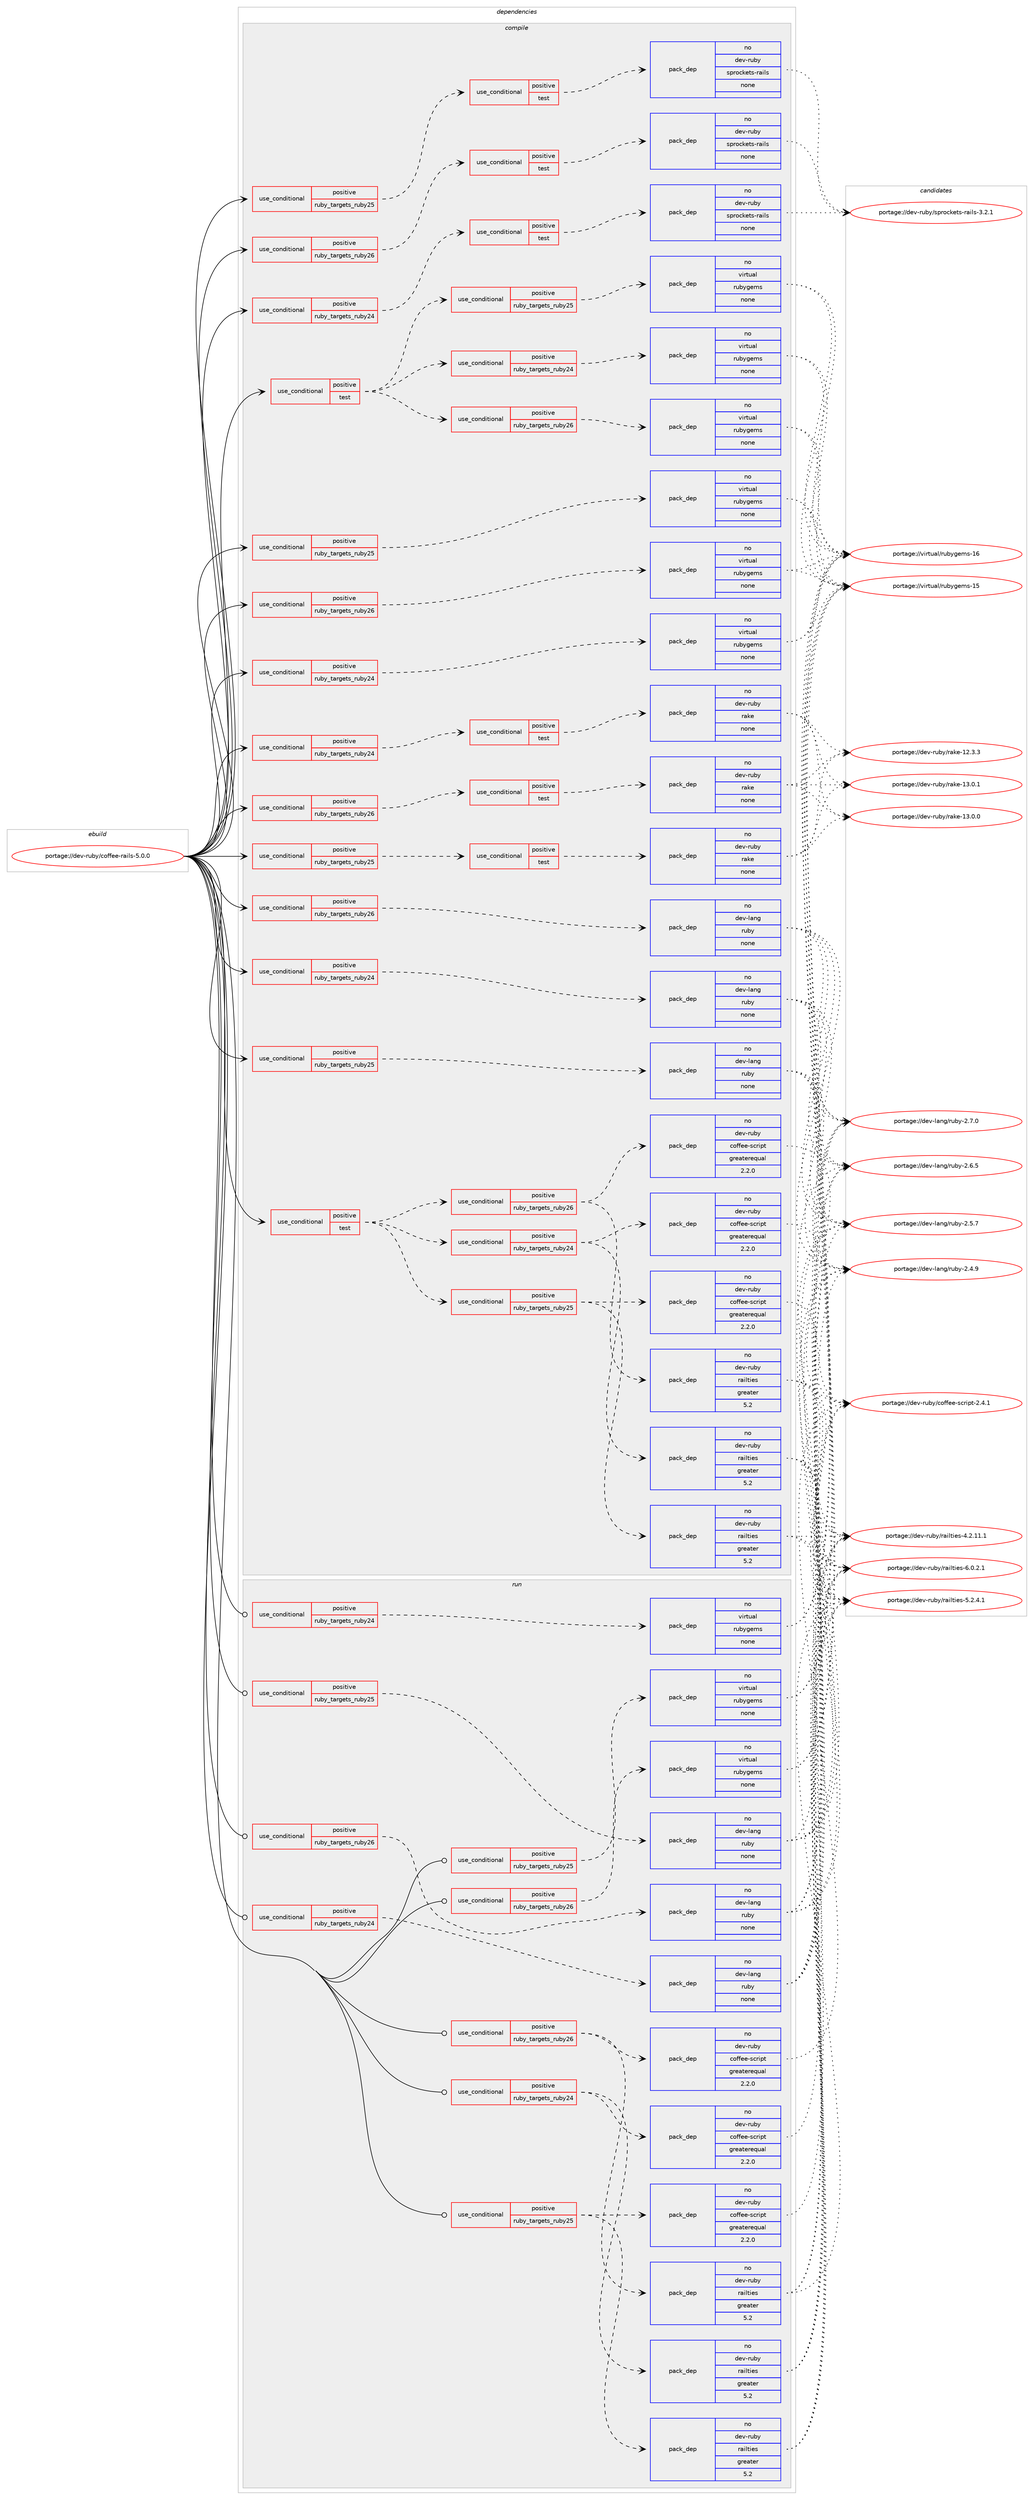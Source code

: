 digraph prolog {

# *************
# Graph options
# *************

newrank=true;
concentrate=true;
compound=true;
graph [rankdir=LR,fontname=Helvetica,fontsize=10,ranksep=1.5];#, ranksep=2.5, nodesep=0.2];
edge  [arrowhead=vee];
node  [fontname=Helvetica,fontsize=10];

# **********
# The ebuild
# **********

subgraph cluster_leftcol {
color=gray;
label=<<i>ebuild</i>>;
id [label="portage://dev-ruby/coffee-rails-5.0.0", color=red, width=4, href="../dev-ruby/coffee-rails-5.0.0.svg"];
}

# ****************
# The dependencies
# ****************

subgraph cluster_midcol {
color=gray;
label=<<i>dependencies</i>>;
subgraph cluster_compile {
fillcolor="#eeeeee";
style=filled;
label=<<i>compile</i>>;
subgraph cond90910 {
dependency362987 [label=<<TABLE BORDER="0" CELLBORDER="1" CELLSPACING="0" CELLPADDING="4"><TR><TD ROWSPAN="3" CELLPADDING="10">use_conditional</TD></TR><TR><TD>positive</TD></TR><TR><TD>ruby_targets_ruby24</TD></TR></TABLE>>, shape=none, color=red];
subgraph cond90911 {
dependency362988 [label=<<TABLE BORDER="0" CELLBORDER="1" CELLSPACING="0" CELLPADDING="4"><TR><TD ROWSPAN="3" CELLPADDING="10">use_conditional</TD></TR><TR><TD>positive</TD></TR><TR><TD>test</TD></TR></TABLE>>, shape=none, color=red];
subgraph pack267263 {
dependency362989 [label=<<TABLE BORDER="0" CELLBORDER="1" CELLSPACING="0" CELLPADDING="4" WIDTH="220"><TR><TD ROWSPAN="6" CELLPADDING="30">pack_dep</TD></TR><TR><TD WIDTH="110">no</TD></TR><TR><TD>dev-ruby</TD></TR><TR><TD>rake</TD></TR><TR><TD>none</TD></TR><TR><TD></TD></TR></TABLE>>, shape=none, color=blue];
}
dependency362988:e -> dependency362989:w [weight=20,style="dashed",arrowhead="vee"];
}
dependency362987:e -> dependency362988:w [weight=20,style="dashed",arrowhead="vee"];
}
id:e -> dependency362987:w [weight=20,style="solid",arrowhead="vee"];
subgraph cond90912 {
dependency362990 [label=<<TABLE BORDER="0" CELLBORDER="1" CELLSPACING="0" CELLPADDING="4"><TR><TD ROWSPAN="3" CELLPADDING="10">use_conditional</TD></TR><TR><TD>positive</TD></TR><TR><TD>ruby_targets_ruby24</TD></TR></TABLE>>, shape=none, color=red];
subgraph cond90913 {
dependency362991 [label=<<TABLE BORDER="0" CELLBORDER="1" CELLSPACING="0" CELLPADDING="4"><TR><TD ROWSPAN="3" CELLPADDING="10">use_conditional</TD></TR><TR><TD>positive</TD></TR><TR><TD>test</TD></TR></TABLE>>, shape=none, color=red];
subgraph pack267264 {
dependency362992 [label=<<TABLE BORDER="0" CELLBORDER="1" CELLSPACING="0" CELLPADDING="4" WIDTH="220"><TR><TD ROWSPAN="6" CELLPADDING="30">pack_dep</TD></TR><TR><TD WIDTH="110">no</TD></TR><TR><TD>dev-ruby</TD></TR><TR><TD>sprockets-rails</TD></TR><TR><TD>none</TD></TR><TR><TD></TD></TR></TABLE>>, shape=none, color=blue];
}
dependency362991:e -> dependency362992:w [weight=20,style="dashed",arrowhead="vee"];
}
dependency362990:e -> dependency362991:w [weight=20,style="dashed",arrowhead="vee"];
}
id:e -> dependency362990:w [weight=20,style="solid",arrowhead="vee"];
subgraph cond90914 {
dependency362993 [label=<<TABLE BORDER="0" CELLBORDER="1" CELLSPACING="0" CELLPADDING="4"><TR><TD ROWSPAN="3" CELLPADDING="10">use_conditional</TD></TR><TR><TD>positive</TD></TR><TR><TD>ruby_targets_ruby24</TD></TR></TABLE>>, shape=none, color=red];
subgraph pack267265 {
dependency362994 [label=<<TABLE BORDER="0" CELLBORDER="1" CELLSPACING="0" CELLPADDING="4" WIDTH="220"><TR><TD ROWSPAN="6" CELLPADDING="30">pack_dep</TD></TR><TR><TD WIDTH="110">no</TD></TR><TR><TD>dev-lang</TD></TR><TR><TD>ruby</TD></TR><TR><TD>none</TD></TR><TR><TD></TD></TR></TABLE>>, shape=none, color=blue];
}
dependency362993:e -> dependency362994:w [weight=20,style="dashed",arrowhead="vee"];
}
id:e -> dependency362993:w [weight=20,style="solid",arrowhead="vee"];
subgraph cond90915 {
dependency362995 [label=<<TABLE BORDER="0" CELLBORDER="1" CELLSPACING="0" CELLPADDING="4"><TR><TD ROWSPAN="3" CELLPADDING="10">use_conditional</TD></TR><TR><TD>positive</TD></TR><TR><TD>ruby_targets_ruby24</TD></TR></TABLE>>, shape=none, color=red];
subgraph pack267266 {
dependency362996 [label=<<TABLE BORDER="0" CELLBORDER="1" CELLSPACING="0" CELLPADDING="4" WIDTH="220"><TR><TD ROWSPAN="6" CELLPADDING="30">pack_dep</TD></TR><TR><TD WIDTH="110">no</TD></TR><TR><TD>virtual</TD></TR><TR><TD>rubygems</TD></TR><TR><TD>none</TD></TR><TR><TD></TD></TR></TABLE>>, shape=none, color=blue];
}
dependency362995:e -> dependency362996:w [weight=20,style="dashed",arrowhead="vee"];
}
id:e -> dependency362995:w [weight=20,style="solid",arrowhead="vee"];
subgraph cond90916 {
dependency362997 [label=<<TABLE BORDER="0" CELLBORDER="1" CELLSPACING="0" CELLPADDING="4"><TR><TD ROWSPAN="3" CELLPADDING="10">use_conditional</TD></TR><TR><TD>positive</TD></TR><TR><TD>ruby_targets_ruby25</TD></TR></TABLE>>, shape=none, color=red];
subgraph cond90917 {
dependency362998 [label=<<TABLE BORDER="0" CELLBORDER="1" CELLSPACING="0" CELLPADDING="4"><TR><TD ROWSPAN="3" CELLPADDING="10">use_conditional</TD></TR><TR><TD>positive</TD></TR><TR><TD>test</TD></TR></TABLE>>, shape=none, color=red];
subgraph pack267267 {
dependency362999 [label=<<TABLE BORDER="0" CELLBORDER="1" CELLSPACING="0" CELLPADDING="4" WIDTH="220"><TR><TD ROWSPAN="6" CELLPADDING="30">pack_dep</TD></TR><TR><TD WIDTH="110">no</TD></TR><TR><TD>dev-ruby</TD></TR><TR><TD>rake</TD></TR><TR><TD>none</TD></TR><TR><TD></TD></TR></TABLE>>, shape=none, color=blue];
}
dependency362998:e -> dependency362999:w [weight=20,style="dashed",arrowhead="vee"];
}
dependency362997:e -> dependency362998:w [weight=20,style="dashed",arrowhead="vee"];
}
id:e -> dependency362997:w [weight=20,style="solid",arrowhead="vee"];
subgraph cond90918 {
dependency363000 [label=<<TABLE BORDER="0" CELLBORDER="1" CELLSPACING="0" CELLPADDING="4"><TR><TD ROWSPAN="3" CELLPADDING="10">use_conditional</TD></TR><TR><TD>positive</TD></TR><TR><TD>ruby_targets_ruby25</TD></TR></TABLE>>, shape=none, color=red];
subgraph cond90919 {
dependency363001 [label=<<TABLE BORDER="0" CELLBORDER="1" CELLSPACING="0" CELLPADDING="4"><TR><TD ROWSPAN="3" CELLPADDING="10">use_conditional</TD></TR><TR><TD>positive</TD></TR><TR><TD>test</TD></TR></TABLE>>, shape=none, color=red];
subgraph pack267268 {
dependency363002 [label=<<TABLE BORDER="0" CELLBORDER="1" CELLSPACING="0" CELLPADDING="4" WIDTH="220"><TR><TD ROWSPAN="6" CELLPADDING="30">pack_dep</TD></TR><TR><TD WIDTH="110">no</TD></TR><TR><TD>dev-ruby</TD></TR><TR><TD>sprockets-rails</TD></TR><TR><TD>none</TD></TR><TR><TD></TD></TR></TABLE>>, shape=none, color=blue];
}
dependency363001:e -> dependency363002:w [weight=20,style="dashed",arrowhead="vee"];
}
dependency363000:e -> dependency363001:w [weight=20,style="dashed",arrowhead="vee"];
}
id:e -> dependency363000:w [weight=20,style="solid",arrowhead="vee"];
subgraph cond90920 {
dependency363003 [label=<<TABLE BORDER="0" CELLBORDER="1" CELLSPACING="0" CELLPADDING="4"><TR><TD ROWSPAN="3" CELLPADDING="10">use_conditional</TD></TR><TR><TD>positive</TD></TR><TR><TD>ruby_targets_ruby25</TD></TR></TABLE>>, shape=none, color=red];
subgraph pack267269 {
dependency363004 [label=<<TABLE BORDER="0" CELLBORDER="1" CELLSPACING="0" CELLPADDING="4" WIDTH="220"><TR><TD ROWSPAN="6" CELLPADDING="30">pack_dep</TD></TR><TR><TD WIDTH="110">no</TD></TR><TR><TD>dev-lang</TD></TR><TR><TD>ruby</TD></TR><TR><TD>none</TD></TR><TR><TD></TD></TR></TABLE>>, shape=none, color=blue];
}
dependency363003:e -> dependency363004:w [weight=20,style="dashed",arrowhead="vee"];
}
id:e -> dependency363003:w [weight=20,style="solid",arrowhead="vee"];
subgraph cond90921 {
dependency363005 [label=<<TABLE BORDER="0" CELLBORDER="1" CELLSPACING="0" CELLPADDING="4"><TR><TD ROWSPAN="3" CELLPADDING="10">use_conditional</TD></TR><TR><TD>positive</TD></TR><TR><TD>ruby_targets_ruby25</TD></TR></TABLE>>, shape=none, color=red];
subgraph pack267270 {
dependency363006 [label=<<TABLE BORDER="0" CELLBORDER="1" CELLSPACING="0" CELLPADDING="4" WIDTH="220"><TR><TD ROWSPAN="6" CELLPADDING="30">pack_dep</TD></TR><TR><TD WIDTH="110">no</TD></TR><TR><TD>virtual</TD></TR><TR><TD>rubygems</TD></TR><TR><TD>none</TD></TR><TR><TD></TD></TR></TABLE>>, shape=none, color=blue];
}
dependency363005:e -> dependency363006:w [weight=20,style="dashed",arrowhead="vee"];
}
id:e -> dependency363005:w [weight=20,style="solid",arrowhead="vee"];
subgraph cond90922 {
dependency363007 [label=<<TABLE BORDER="0" CELLBORDER="1" CELLSPACING="0" CELLPADDING="4"><TR><TD ROWSPAN="3" CELLPADDING="10">use_conditional</TD></TR><TR><TD>positive</TD></TR><TR><TD>ruby_targets_ruby26</TD></TR></TABLE>>, shape=none, color=red];
subgraph cond90923 {
dependency363008 [label=<<TABLE BORDER="0" CELLBORDER="1" CELLSPACING="0" CELLPADDING="4"><TR><TD ROWSPAN="3" CELLPADDING="10">use_conditional</TD></TR><TR><TD>positive</TD></TR><TR><TD>test</TD></TR></TABLE>>, shape=none, color=red];
subgraph pack267271 {
dependency363009 [label=<<TABLE BORDER="0" CELLBORDER="1" CELLSPACING="0" CELLPADDING="4" WIDTH="220"><TR><TD ROWSPAN="6" CELLPADDING="30">pack_dep</TD></TR><TR><TD WIDTH="110">no</TD></TR><TR><TD>dev-ruby</TD></TR><TR><TD>rake</TD></TR><TR><TD>none</TD></TR><TR><TD></TD></TR></TABLE>>, shape=none, color=blue];
}
dependency363008:e -> dependency363009:w [weight=20,style="dashed",arrowhead="vee"];
}
dependency363007:e -> dependency363008:w [weight=20,style="dashed",arrowhead="vee"];
}
id:e -> dependency363007:w [weight=20,style="solid",arrowhead="vee"];
subgraph cond90924 {
dependency363010 [label=<<TABLE BORDER="0" CELLBORDER="1" CELLSPACING="0" CELLPADDING="4"><TR><TD ROWSPAN="3" CELLPADDING="10">use_conditional</TD></TR><TR><TD>positive</TD></TR><TR><TD>ruby_targets_ruby26</TD></TR></TABLE>>, shape=none, color=red];
subgraph cond90925 {
dependency363011 [label=<<TABLE BORDER="0" CELLBORDER="1" CELLSPACING="0" CELLPADDING="4"><TR><TD ROWSPAN="3" CELLPADDING="10">use_conditional</TD></TR><TR><TD>positive</TD></TR><TR><TD>test</TD></TR></TABLE>>, shape=none, color=red];
subgraph pack267272 {
dependency363012 [label=<<TABLE BORDER="0" CELLBORDER="1" CELLSPACING="0" CELLPADDING="4" WIDTH="220"><TR><TD ROWSPAN="6" CELLPADDING="30">pack_dep</TD></TR><TR><TD WIDTH="110">no</TD></TR><TR><TD>dev-ruby</TD></TR><TR><TD>sprockets-rails</TD></TR><TR><TD>none</TD></TR><TR><TD></TD></TR></TABLE>>, shape=none, color=blue];
}
dependency363011:e -> dependency363012:w [weight=20,style="dashed",arrowhead="vee"];
}
dependency363010:e -> dependency363011:w [weight=20,style="dashed",arrowhead="vee"];
}
id:e -> dependency363010:w [weight=20,style="solid",arrowhead="vee"];
subgraph cond90926 {
dependency363013 [label=<<TABLE BORDER="0" CELLBORDER="1" CELLSPACING="0" CELLPADDING="4"><TR><TD ROWSPAN="3" CELLPADDING="10">use_conditional</TD></TR><TR><TD>positive</TD></TR><TR><TD>ruby_targets_ruby26</TD></TR></TABLE>>, shape=none, color=red];
subgraph pack267273 {
dependency363014 [label=<<TABLE BORDER="0" CELLBORDER="1" CELLSPACING="0" CELLPADDING="4" WIDTH="220"><TR><TD ROWSPAN="6" CELLPADDING="30">pack_dep</TD></TR><TR><TD WIDTH="110">no</TD></TR><TR><TD>dev-lang</TD></TR><TR><TD>ruby</TD></TR><TR><TD>none</TD></TR><TR><TD></TD></TR></TABLE>>, shape=none, color=blue];
}
dependency363013:e -> dependency363014:w [weight=20,style="dashed",arrowhead="vee"];
}
id:e -> dependency363013:w [weight=20,style="solid",arrowhead="vee"];
subgraph cond90927 {
dependency363015 [label=<<TABLE BORDER="0" CELLBORDER="1" CELLSPACING="0" CELLPADDING="4"><TR><TD ROWSPAN="3" CELLPADDING="10">use_conditional</TD></TR><TR><TD>positive</TD></TR><TR><TD>ruby_targets_ruby26</TD></TR></TABLE>>, shape=none, color=red];
subgraph pack267274 {
dependency363016 [label=<<TABLE BORDER="0" CELLBORDER="1" CELLSPACING="0" CELLPADDING="4" WIDTH="220"><TR><TD ROWSPAN="6" CELLPADDING="30">pack_dep</TD></TR><TR><TD WIDTH="110">no</TD></TR><TR><TD>virtual</TD></TR><TR><TD>rubygems</TD></TR><TR><TD>none</TD></TR><TR><TD></TD></TR></TABLE>>, shape=none, color=blue];
}
dependency363015:e -> dependency363016:w [weight=20,style="dashed",arrowhead="vee"];
}
id:e -> dependency363015:w [weight=20,style="solid",arrowhead="vee"];
subgraph cond90928 {
dependency363017 [label=<<TABLE BORDER="0" CELLBORDER="1" CELLSPACING="0" CELLPADDING="4"><TR><TD ROWSPAN="3" CELLPADDING="10">use_conditional</TD></TR><TR><TD>positive</TD></TR><TR><TD>test</TD></TR></TABLE>>, shape=none, color=red];
subgraph cond90929 {
dependency363018 [label=<<TABLE BORDER="0" CELLBORDER="1" CELLSPACING="0" CELLPADDING="4"><TR><TD ROWSPAN="3" CELLPADDING="10">use_conditional</TD></TR><TR><TD>positive</TD></TR><TR><TD>ruby_targets_ruby24</TD></TR></TABLE>>, shape=none, color=red];
subgraph pack267275 {
dependency363019 [label=<<TABLE BORDER="0" CELLBORDER="1" CELLSPACING="0" CELLPADDING="4" WIDTH="220"><TR><TD ROWSPAN="6" CELLPADDING="30">pack_dep</TD></TR><TR><TD WIDTH="110">no</TD></TR><TR><TD>dev-ruby</TD></TR><TR><TD>coffee-script</TD></TR><TR><TD>greaterequal</TD></TR><TR><TD>2.2.0</TD></TR></TABLE>>, shape=none, color=blue];
}
dependency363018:e -> dependency363019:w [weight=20,style="dashed",arrowhead="vee"];
subgraph pack267276 {
dependency363020 [label=<<TABLE BORDER="0" CELLBORDER="1" CELLSPACING="0" CELLPADDING="4" WIDTH="220"><TR><TD ROWSPAN="6" CELLPADDING="30">pack_dep</TD></TR><TR><TD WIDTH="110">no</TD></TR><TR><TD>dev-ruby</TD></TR><TR><TD>railties</TD></TR><TR><TD>greater</TD></TR><TR><TD>5.2</TD></TR></TABLE>>, shape=none, color=blue];
}
dependency363018:e -> dependency363020:w [weight=20,style="dashed",arrowhead="vee"];
}
dependency363017:e -> dependency363018:w [weight=20,style="dashed",arrowhead="vee"];
subgraph cond90930 {
dependency363021 [label=<<TABLE BORDER="0" CELLBORDER="1" CELLSPACING="0" CELLPADDING="4"><TR><TD ROWSPAN="3" CELLPADDING="10">use_conditional</TD></TR><TR><TD>positive</TD></TR><TR><TD>ruby_targets_ruby25</TD></TR></TABLE>>, shape=none, color=red];
subgraph pack267277 {
dependency363022 [label=<<TABLE BORDER="0" CELLBORDER="1" CELLSPACING="0" CELLPADDING="4" WIDTH="220"><TR><TD ROWSPAN="6" CELLPADDING="30">pack_dep</TD></TR><TR><TD WIDTH="110">no</TD></TR><TR><TD>dev-ruby</TD></TR><TR><TD>coffee-script</TD></TR><TR><TD>greaterequal</TD></TR><TR><TD>2.2.0</TD></TR></TABLE>>, shape=none, color=blue];
}
dependency363021:e -> dependency363022:w [weight=20,style="dashed",arrowhead="vee"];
subgraph pack267278 {
dependency363023 [label=<<TABLE BORDER="0" CELLBORDER="1" CELLSPACING="0" CELLPADDING="4" WIDTH="220"><TR><TD ROWSPAN="6" CELLPADDING="30">pack_dep</TD></TR><TR><TD WIDTH="110">no</TD></TR><TR><TD>dev-ruby</TD></TR><TR><TD>railties</TD></TR><TR><TD>greater</TD></TR><TR><TD>5.2</TD></TR></TABLE>>, shape=none, color=blue];
}
dependency363021:e -> dependency363023:w [weight=20,style="dashed",arrowhead="vee"];
}
dependency363017:e -> dependency363021:w [weight=20,style="dashed",arrowhead="vee"];
subgraph cond90931 {
dependency363024 [label=<<TABLE BORDER="0" CELLBORDER="1" CELLSPACING="0" CELLPADDING="4"><TR><TD ROWSPAN="3" CELLPADDING="10">use_conditional</TD></TR><TR><TD>positive</TD></TR><TR><TD>ruby_targets_ruby26</TD></TR></TABLE>>, shape=none, color=red];
subgraph pack267279 {
dependency363025 [label=<<TABLE BORDER="0" CELLBORDER="1" CELLSPACING="0" CELLPADDING="4" WIDTH="220"><TR><TD ROWSPAN="6" CELLPADDING="30">pack_dep</TD></TR><TR><TD WIDTH="110">no</TD></TR><TR><TD>dev-ruby</TD></TR><TR><TD>coffee-script</TD></TR><TR><TD>greaterequal</TD></TR><TR><TD>2.2.0</TD></TR></TABLE>>, shape=none, color=blue];
}
dependency363024:e -> dependency363025:w [weight=20,style="dashed",arrowhead="vee"];
subgraph pack267280 {
dependency363026 [label=<<TABLE BORDER="0" CELLBORDER="1" CELLSPACING="0" CELLPADDING="4" WIDTH="220"><TR><TD ROWSPAN="6" CELLPADDING="30">pack_dep</TD></TR><TR><TD WIDTH="110">no</TD></TR><TR><TD>dev-ruby</TD></TR><TR><TD>railties</TD></TR><TR><TD>greater</TD></TR><TR><TD>5.2</TD></TR></TABLE>>, shape=none, color=blue];
}
dependency363024:e -> dependency363026:w [weight=20,style="dashed",arrowhead="vee"];
}
dependency363017:e -> dependency363024:w [weight=20,style="dashed",arrowhead="vee"];
}
id:e -> dependency363017:w [weight=20,style="solid",arrowhead="vee"];
subgraph cond90932 {
dependency363027 [label=<<TABLE BORDER="0" CELLBORDER="1" CELLSPACING="0" CELLPADDING="4"><TR><TD ROWSPAN="3" CELLPADDING="10">use_conditional</TD></TR><TR><TD>positive</TD></TR><TR><TD>test</TD></TR></TABLE>>, shape=none, color=red];
subgraph cond90933 {
dependency363028 [label=<<TABLE BORDER="0" CELLBORDER="1" CELLSPACING="0" CELLPADDING="4"><TR><TD ROWSPAN="3" CELLPADDING="10">use_conditional</TD></TR><TR><TD>positive</TD></TR><TR><TD>ruby_targets_ruby24</TD></TR></TABLE>>, shape=none, color=red];
subgraph pack267281 {
dependency363029 [label=<<TABLE BORDER="0" CELLBORDER="1" CELLSPACING="0" CELLPADDING="4" WIDTH="220"><TR><TD ROWSPAN="6" CELLPADDING="30">pack_dep</TD></TR><TR><TD WIDTH="110">no</TD></TR><TR><TD>virtual</TD></TR><TR><TD>rubygems</TD></TR><TR><TD>none</TD></TR><TR><TD></TD></TR></TABLE>>, shape=none, color=blue];
}
dependency363028:e -> dependency363029:w [weight=20,style="dashed",arrowhead="vee"];
}
dependency363027:e -> dependency363028:w [weight=20,style="dashed",arrowhead="vee"];
subgraph cond90934 {
dependency363030 [label=<<TABLE BORDER="0" CELLBORDER="1" CELLSPACING="0" CELLPADDING="4"><TR><TD ROWSPAN="3" CELLPADDING="10">use_conditional</TD></TR><TR><TD>positive</TD></TR><TR><TD>ruby_targets_ruby25</TD></TR></TABLE>>, shape=none, color=red];
subgraph pack267282 {
dependency363031 [label=<<TABLE BORDER="0" CELLBORDER="1" CELLSPACING="0" CELLPADDING="4" WIDTH="220"><TR><TD ROWSPAN="6" CELLPADDING="30">pack_dep</TD></TR><TR><TD WIDTH="110">no</TD></TR><TR><TD>virtual</TD></TR><TR><TD>rubygems</TD></TR><TR><TD>none</TD></TR><TR><TD></TD></TR></TABLE>>, shape=none, color=blue];
}
dependency363030:e -> dependency363031:w [weight=20,style="dashed",arrowhead="vee"];
}
dependency363027:e -> dependency363030:w [weight=20,style="dashed",arrowhead="vee"];
subgraph cond90935 {
dependency363032 [label=<<TABLE BORDER="0" CELLBORDER="1" CELLSPACING="0" CELLPADDING="4"><TR><TD ROWSPAN="3" CELLPADDING="10">use_conditional</TD></TR><TR><TD>positive</TD></TR><TR><TD>ruby_targets_ruby26</TD></TR></TABLE>>, shape=none, color=red];
subgraph pack267283 {
dependency363033 [label=<<TABLE BORDER="0" CELLBORDER="1" CELLSPACING="0" CELLPADDING="4" WIDTH="220"><TR><TD ROWSPAN="6" CELLPADDING="30">pack_dep</TD></TR><TR><TD WIDTH="110">no</TD></TR><TR><TD>virtual</TD></TR><TR><TD>rubygems</TD></TR><TR><TD>none</TD></TR><TR><TD></TD></TR></TABLE>>, shape=none, color=blue];
}
dependency363032:e -> dependency363033:w [weight=20,style="dashed",arrowhead="vee"];
}
dependency363027:e -> dependency363032:w [weight=20,style="dashed",arrowhead="vee"];
}
id:e -> dependency363027:w [weight=20,style="solid",arrowhead="vee"];
}
subgraph cluster_compileandrun {
fillcolor="#eeeeee";
style=filled;
label=<<i>compile and run</i>>;
}
subgraph cluster_run {
fillcolor="#eeeeee";
style=filled;
label=<<i>run</i>>;
subgraph cond90936 {
dependency363034 [label=<<TABLE BORDER="0" CELLBORDER="1" CELLSPACING="0" CELLPADDING="4"><TR><TD ROWSPAN="3" CELLPADDING="10">use_conditional</TD></TR><TR><TD>positive</TD></TR><TR><TD>ruby_targets_ruby24</TD></TR></TABLE>>, shape=none, color=red];
subgraph pack267284 {
dependency363035 [label=<<TABLE BORDER="0" CELLBORDER="1" CELLSPACING="0" CELLPADDING="4" WIDTH="220"><TR><TD ROWSPAN="6" CELLPADDING="30">pack_dep</TD></TR><TR><TD WIDTH="110">no</TD></TR><TR><TD>dev-lang</TD></TR><TR><TD>ruby</TD></TR><TR><TD>none</TD></TR><TR><TD></TD></TR></TABLE>>, shape=none, color=blue];
}
dependency363034:e -> dependency363035:w [weight=20,style="dashed",arrowhead="vee"];
}
id:e -> dependency363034:w [weight=20,style="solid",arrowhead="odot"];
subgraph cond90937 {
dependency363036 [label=<<TABLE BORDER="0" CELLBORDER="1" CELLSPACING="0" CELLPADDING="4"><TR><TD ROWSPAN="3" CELLPADDING="10">use_conditional</TD></TR><TR><TD>positive</TD></TR><TR><TD>ruby_targets_ruby24</TD></TR></TABLE>>, shape=none, color=red];
subgraph pack267285 {
dependency363037 [label=<<TABLE BORDER="0" CELLBORDER="1" CELLSPACING="0" CELLPADDING="4" WIDTH="220"><TR><TD ROWSPAN="6" CELLPADDING="30">pack_dep</TD></TR><TR><TD WIDTH="110">no</TD></TR><TR><TD>dev-ruby</TD></TR><TR><TD>coffee-script</TD></TR><TR><TD>greaterequal</TD></TR><TR><TD>2.2.0</TD></TR></TABLE>>, shape=none, color=blue];
}
dependency363036:e -> dependency363037:w [weight=20,style="dashed",arrowhead="vee"];
subgraph pack267286 {
dependency363038 [label=<<TABLE BORDER="0" CELLBORDER="1" CELLSPACING="0" CELLPADDING="4" WIDTH="220"><TR><TD ROWSPAN="6" CELLPADDING="30">pack_dep</TD></TR><TR><TD WIDTH="110">no</TD></TR><TR><TD>dev-ruby</TD></TR><TR><TD>railties</TD></TR><TR><TD>greater</TD></TR><TR><TD>5.2</TD></TR></TABLE>>, shape=none, color=blue];
}
dependency363036:e -> dependency363038:w [weight=20,style="dashed",arrowhead="vee"];
}
id:e -> dependency363036:w [weight=20,style="solid",arrowhead="odot"];
subgraph cond90938 {
dependency363039 [label=<<TABLE BORDER="0" CELLBORDER="1" CELLSPACING="0" CELLPADDING="4"><TR><TD ROWSPAN="3" CELLPADDING="10">use_conditional</TD></TR><TR><TD>positive</TD></TR><TR><TD>ruby_targets_ruby24</TD></TR></TABLE>>, shape=none, color=red];
subgraph pack267287 {
dependency363040 [label=<<TABLE BORDER="0" CELLBORDER="1" CELLSPACING="0" CELLPADDING="4" WIDTH="220"><TR><TD ROWSPAN="6" CELLPADDING="30">pack_dep</TD></TR><TR><TD WIDTH="110">no</TD></TR><TR><TD>virtual</TD></TR><TR><TD>rubygems</TD></TR><TR><TD>none</TD></TR><TR><TD></TD></TR></TABLE>>, shape=none, color=blue];
}
dependency363039:e -> dependency363040:w [weight=20,style="dashed",arrowhead="vee"];
}
id:e -> dependency363039:w [weight=20,style="solid",arrowhead="odot"];
subgraph cond90939 {
dependency363041 [label=<<TABLE BORDER="0" CELLBORDER="1" CELLSPACING="0" CELLPADDING="4"><TR><TD ROWSPAN="3" CELLPADDING="10">use_conditional</TD></TR><TR><TD>positive</TD></TR><TR><TD>ruby_targets_ruby25</TD></TR></TABLE>>, shape=none, color=red];
subgraph pack267288 {
dependency363042 [label=<<TABLE BORDER="0" CELLBORDER="1" CELLSPACING="0" CELLPADDING="4" WIDTH="220"><TR><TD ROWSPAN="6" CELLPADDING="30">pack_dep</TD></TR><TR><TD WIDTH="110">no</TD></TR><TR><TD>dev-lang</TD></TR><TR><TD>ruby</TD></TR><TR><TD>none</TD></TR><TR><TD></TD></TR></TABLE>>, shape=none, color=blue];
}
dependency363041:e -> dependency363042:w [weight=20,style="dashed",arrowhead="vee"];
}
id:e -> dependency363041:w [weight=20,style="solid",arrowhead="odot"];
subgraph cond90940 {
dependency363043 [label=<<TABLE BORDER="0" CELLBORDER="1" CELLSPACING="0" CELLPADDING="4"><TR><TD ROWSPAN="3" CELLPADDING="10">use_conditional</TD></TR><TR><TD>positive</TD></TR><TR><TD>ruby_targets_ruby25</TD></TR></TABLE>>, shape=none, color=red];
subgraph pack267289 {
dependency363044 [label=<<TABLE BORDER="0" CELLBORDER="1" CELLSPACING="0" CELLPADDING="4" WIDTH="220"><TR><TD ROWSPAN="6" CELLPADDING="30">pack_dep</TD></TR><TR><TD WIDTH="110">no</TD></TR><TR><TD>dev-ruby</TD></TR><TR><TD>coffee-script</TD></TR><TR><TD>greaterequal</TD></TR><TR><TD>2.2.0</TD></TR></TABLE>>, shape=none, color=blue];
}
dependency363043:e -> dependency363044:w [weight=20,style="dashed",arrowhead="vee"];
subgraph pack267290 {
dependency363045 [label=<<TABLE BORDER="0" CELLBORDER="1" CELLSPACING="0" CELLPADDING="4" WIDTH="220"><TR><TD ROWSPAN="6" CELLPADDING="30">pack_dep</TD></TR><TR><TD WIDTH="110">no</TD></TR><TR><TD>dev-ruby</TD></TR><TR><TD>railties</TD></TR><TR><TD>greater</TD></TR><TR><TD>5.2</TD></TR></TABLE>>, shape=none, color=blue];
}
dependency363043:e -> dependency363045:w [weight=20,style="dashed",arrowhead="vee"];
}
id:e -> dependency363043:w [weight=20,style="solid",arrowhead="odot"];
subgraph cond90941 {
dependency363046 [label=<<TABLE BORDER="0" CELLBORDER="1" CELLSPACING="0" CELLPADDING="4"><TR><TD ROWSPAN="3" CELLPADDING="10">use_conditional</TD></TR><TR><TD>positive</TD></TR><TR><TD>ruby_targets_ruby25</TD></TR></TABLE>>, shape=none, color=red];
subgraph pack267291 {
dependency363047 [label=<<TABLE BORDER="0" CELLBORDER="1" CELLSPACING="0" CELLPADDING="4" WIDTH="220"><TR><TD ROWSPAN="6" CELLPADDING="30">pack_dep</TD></TR><TR><TD WIDTH="110">no</TD></TR><TR><TD>virtual</TD></TR><TR><TD>rubygems</TD></TR><TR><TD>none</TD></TR><TR><TD></TD></TR></TABLE>>, shape=none, color=blue];
}
dependency363046:e -> dependency363047:w [weight=20,style="dashed",arrowhead="vee"];
}
id:e -> dependency363046:w [weight=20,style="solid",arrowhead="odot"];
subgraph cond90942 {
dependency363048 [label=<<TABLE BORDER="0" CELLBORDER="1" CELLSPACING="0" CELLPADDING="4"><TR><TD ROWSPAN="3" CELLPADDING="10">use_conditional</TD></TR><TR><TD>positive</TD></TR><TR><TD>ruby_targets_ruby26</TD></TR></TABLE>>, shape=none, color=red];
subgraph pack267292 {
dependency363049 [label=<<TABLE BORDER="0" CELLBORDER="1" CELLSPACING="0" CELLPADDING="4" WIDTH="220"><TR><TD ROWSPAN="6" CELLPADDING="30">pack_dep</TD></TR><TR><TD WIDTH="110">no</TD></TR><TR><TD>dev-lang</TD></TR><TR><TD>ruby</TD></TR><TR><TD>none</TD></TR><TR><TD></TD></TR></TABLE>>, shape=none, color=blue];
}
dependency363048:e -> dependency363049:w [weight=20,style="dashed",arrowhead="vee"];
}
id:e -> dependency363048:w [weight=20,style="solid",arrowhead="odot"];
subgraph cond90943 {
dependency363050 [label=<<TABLE BORDER="0" CELLBORDER="1" CELLSPACING="0" CELLPADDING="4"><TR><TD ROWSPAN="3" CELLPADDING="10">use_conditional</TD></TR><TR><TD>positive</TD></TR><TR><TD>ruby_targets_ruby26</TD></TR></TABLE>>, shape=none, color=red];
subgraph pack267293 {
dependency363051 [label=<<TABLE BORDER="0" CELLBORDER="1" CELLSPACING="0" CELLPADDING="4" WIDTH="220"><TR><TD ROWSPAN="6" CELLPADDING="30">pack_dep</TD></TR><TR><TD WIDTH="110">no</TD></TR><TR><TD>dev-ruby</TD></TR><TR><TD>coffee-script</TD></TR><TR><TD>greaterequal</TD></TR><TR><TD>2.2.0</TD></TR></TABLE>>, shape=none, color=blue];
}
dependency363050:e -> dependency363051:w [weight=20,style="dashed",arrowhead="vee"];
subgraph pack267294 {
dependency363052 [label=<<TABLE BORDER="0" CELLBORDER="1" CELLSPACING="0" CELLPADDING="4" WIDTH="220"><TR><TD ROWSPAN="6" CELLPADDING="30">pack_dep</TD></TR><TR><TD WIDTH="110">no</TD></TR><TR><TD>dev-ruby</TD></TR><TR><TD>railties</TD></TR><TR><TD>greater</TD></TR><TR><TD>5.2</TD></TR></TABLE>>, shape=none, color=blue];
}
dependency363050:e -> dependency363052:w [weight=20,style="dashed",arrowhead="vee"];
}
id:e -> dependency363050:w [weight=20,style="solid",arrowhead="odot"];
subgraph cond90944 {
dependency363053 [label=<<TABLE BORDER="0" CELLBORDER="1" CELLSPACING="0" CELLPADDING="4"><TR><TD ROWSPAN="3" CELLPADDING="10">use_conditional</TD></TR><TR><TD>positive</TD></TR><TR><TD>ruby_targets_ruby26</TD></TR></TABLE>>, shape=none, color=red];
subgraph pack267295 {
dependency363054 [label=<<TABLE BORDER="0" CELLBORDER="1" CELLSPACING="0" CELLPADDING="4" WIDTH="220"><TR><TD ROWSPAN="6" CELLPADDING="30">pack_dep</TD></TR><TR><TD WIDTH="110">no</TD></TR><TR><TD>virtual</TD></TR><TR><TD>rubygems</TD></TR><TR><TD>none</TD></TR><TR><TD></TD></TR></TABLE>>, shape=none, color=blue];
}
dependency363053:e -> dependency363054:w [weight=20,style="dashed",arrowhead="vee"];
}
id:e -> dependency363053:w [weight=20,style="solid",arrowhead="odot"];
}
}

# **************
# The candidates
# **************

subgraph cluster_choices {
rank=same;
color=gray;
label=<<i>candidates</i>>;

subgraph choice267263 {
color=black;
nodesep=1;
choice1001011184511411798121471149710710145495146484649 [label="portage://dev-ruby/rake-13.0.1", color=red, width=4,href="../dev-ruby/rake-13.0.1.svg"];
choice1001011184511411798121471149710710145495146484648 [label="portage://dev-ruby/rake-13.0.0", color=red, width=4,href="../dev-ruby/rake-13.0.0.svg"];
choice1001011184511411798121471149710710145495046514651 [label="portage://dev-ruby/rake-12.3.3", color=red, width=4,href="../dev-ruby/rake-12.3.3.svg"];
dependency362989:e -> choice1001011184511411798121471149710710145495146484649:w [style=dotted,weight="100"];
dependency362989:e -> choice1001011184511411798121471149710710145495146484648:w [style=dotted,weight="100"];
dependency362989:e -> choice1001011184511411798121471149710710145495046514651:w [style=dotted,weight="100"];
}
subgraph choice267264 {
color=black;
nodesep=1;
choice100101118451141179812147115112114111991071011161154511497105108115455146504649 [label="portage://dev-ruby/sprockets-rails-3.2.1", color=red, width=4,href="../dev-ruby/sprockets-rails-3.2.1.svg"];
dependency362992:e -> choice100101118451141179812147115112114111991071011161154511497105108115455146504649:w [style=dotted,weight="100"];
}
subgraph choice267265 {
color=black;
nodesep=1;
choice10010111845108971101034711411798121455046554648 [label="portage://dev-lang/ruby-2.7.0", color=red, width=4,href="../dev-lang/ruby-2.7.0.svg"];
choice10010111845108971101034711411798121455046544653 [label="portage://dev-lang/ruby-2.6.5", color=red, width=4,href="../dev-lang/ruby-2.6.5.svg"];
choice10010111845108971101034711411798121455046534655 [label="portage://dev-lang/ruby-2.5.7", color=red, width=4,href="../dev-lang/ruby-2.5.7.svg"];
choice10010111845108971101034711411798121455046524657 [label="portage://dev-lang/ruby-2.4.9", color=red, width=4,href="../dev-lang/ruby-2.4.9.svg"];
dependency362994:e -> choice10010111845108971101034711411798121455046554648:w [style=dotted,weight="100"];
dependency362994:e -> choice10010111845108971101034711411798121455046544653:w [style=dotted,weight="100"];
dependency362994:e -> choice10010111845108971101034711411798121455046534655:w [style=dotted,weight="100"];
dependency362994:e -> choice10010111845108971101034711411798121455046524657:w [style=dotted,weight="100"];
}
subgraph choice267266 {
color=black;
nodesep=1;
choice118105114116117971084711411798121103101109115454954 [label="portage://virtual/rubygems-16", color=red, width=4,href="../virtual/rubygems-16.svg"];
choice118105114116117971084711411798121103101109115454953 [label="portage://virtual/rubygems-15", color=red, width=4,href="../virtual/rubygems-15.svg"];
dependency362996:e -> choice118105114116117971084711411798121103101109115454954:w [style=dotted,weight="100"];
dependency362996:e -> choice118105114116117971084711411798121103101109115454953:w [style=dotted,weight="100"];
}
subgraph choice267267 {
color=black;
nodesep=1;
choice1001011184511411798121471149710710145495146484649 [label="portage://dev-ruby/rake-13.0.1", color=red, width=4,href="../dev-ruby/rake-13.0.1.svg"];
choice1001011184511411798121471149710710145495146484648 [label="portage://dev-ruby/rake-13.0.0", color=red, width=4,href="../dev-ruby/rake-13.0.0.svg"];
choice1001011184511411798121471149710710145495046514651 [label="portage://dev-ruby/rake-12.3.3", color=red, width=4,href="../dev-ruby/rake-12.3.3.svg"];
dependency362999:e -> choice1001011184511411798121471149710710145495146484649:w [style=dotted,weight="100"];
dependency362999:e -> choice1001011184511411798121471149710710145495146484648:w [style=dotted,weight="100"];
dependency362999:e -> choice1001011184511411798121471149710710145495046514651:w [style=dotted,weight="100"];
}
subgraph choice267268 {
color=black;
nodesep=1;
choice100101118451141179812147115112114111991071011161154511497105108115455146504649 [label="portage://dev-ruby/sprockets-rails-3.2.1", color=red, width=4,href="../dev-ruby/sprockets-rails-3.2.1.svg"];
dependency363002:e -> choice100101118451141179812147115112114111991071011161154511497105108115455146504649:w [style=dotted,weight="100"];
}
subgraph choice267269 {
color=black;
nodesep=1;
choice10010111845108971101034711411798121455046554648 [label="portage://dev-lang/ruby-2.7.0", color=red, width=4,href="../dev-lang/ruby-2.7.0.svg"];
choice10010111845108971101034711411798121455046544653 [label="portage://dev-lang/ruby-2.6.5", color=red, width=4,href="../dev-lang/ruby-2.6.5.svg"];
choice10010111845108971101034711411798121455046534655 [label="portage://dev-lang/ruby-2.5.7", color=red, width=4,href="../dev-lang/ruby-2.5.7.svg"];
choice10010111845108971101034711411798121455046524657 [label="portage://dev-lang/ruby-2.4.9", color=red, width=4,href="../dev-lang/ruby-2.4.9.svg"];
dependency363004:e -> choice10010111845108971101034711411798121455046554648:w [style=dotted,weight="100"];
dependency363004:e -> choice10010111845108971101034711411798121455046544653:w [style=dotted,weight="100"];
dependency363004:e -> choice10010111845108971101034711411798121455046534655:w [style=dotted,weight="100"];
dependency363004:e -> choice10010111845108971101034711411798121455046524657:w [style=dotted,weight="100"];
}
subgraph choice267270 {
color=black;
nodesep=1;
choice118105114116117971084711411798121103101109115454954 [label="portage://virtual/rubygems-16", color=red, width=4,href="../virtual/rubygems-16.svg"];
choice118105114116117971084711411798121103101109115454953 [label="portage://virtual/rubygems-15", color=red, width=4,href="../virtual/rubygems-15.svg"];
dependency363006:e -> choice118105114116117971084711411798121103101109115454954:w [style=dotted,weight="100"];
dependency363006:e -> choice118105114116117971084711411798121103101109115454953:w [style=dotted,weight="100"];
}
subgraph choice267271 {
color=black;
nodesep=1;
choice1001011184511411798121471149710710145495146484649 [label="portage://dev-ruby/rake-13.0.1", color=red, width=4,href="../dev-ruby/rake-13.0.1.svg"];
choice1001011184511411798121471149710710145495146484648 [label="portage://dev-ruby/rake-13.0.0", color=red, width=4,href="../dev-ruby/rake-13.0.0.svg"];
choice1001011184511411798121471149710710145495046514651 [label="portage://dev-ruby/rake-12.3.3", color=red, width=4,href="../dev-ruby/rake-12.3.3.svg"];
dependency363009:e -> choice1001011184511411798121471149710710145495146484649:w [style=dotted,weight="100"];
dependency363009:e -> choice1001011184511411798121471149710710145495146484648:w [style=dotted,weight="100"];
dependency363009:e -> choice1001011184511411798121471149710710145495046514651:w [style=dotted,weight="100"];
}
subgraph choice267272 {
color=black;
nodesep=1;
choice100101118451141179812147115112114111991071011161154511497105108115455146504649 [label="portage://dev-ruby/sprockets-rails-3.2.1", color=red, width=4,href="../dev-ruby/sprockets-rails-3.2.1.svg"];
dependency363012:e -> choice100101118451141179812147115112114111991071011161154511497105108115455146504649:w [style=dotted,weight="100"];
}
subgraph choice267273 {
color=black;
nodesep=1;
choice10010111845108971101034711411798121455046554648 [label="portage://dev-lang/ruby-2.7.0", color=red, width=4,href="../dev-lang/ruby-2.7.0.svg"];
choice10010111845108971101034711411798121455046544653 [label="portage://dev-lang/ruby-2.6.5", color=red, width=4,href="../dev-lang/ruby-2.6.5.svg"];
choice10010111845108971101034711411798121455046534655 [label="portage://dev-lang/ruby-2.5.7", color=red, width=4,href="../dev-lang/ruby-2.5.7.svg"];
choice10010111845108971101034711411798121455046524657 [label="portage://dev-lang/ruby-2.4.9", color=red, width=4,href="../dev-lang/ruby-2.4.9.svg"];
dependency363014:e -> choice10010111845108971101034711411798121455046554648:w [style=dotted,weight="100"];
dependency363014:e -> choice10010111845108971101034711411798121455046544653:w [style=dotted,weight="100"];
dependency363014:e -> choice10010111845108971101034711411798121455046534655:w [style=dotted,weight="100"];
dependency363014:e -> choice10010111845108971101034711411798121455046524657:w [style=dotted,weight="100"];
}
subgraph choice267274 {
color=black;
nodesep=1;
choice118105114116117971084711411798121103101109115454954 [label="portage://virtual/rubygems-16", color=red, width=4,href="../virtual/rubygems-16.svg"];
choice118105114116117971084711411798121103101109115454953 [label="portage://virtual/rubygems-15", color=red, width=4,href="../virtual/rubygems-15.svg"];
dependency363016:e -> choice118105114116117971084711411798121103101109115454954:w [style=dotted,weight="100"];
dependency363016:e -> choice118105114116117971084711411798121103101109115454953:w [style=dotted,weight="100"];
}
subgraph choice267275 {
color=black;
nodesep=1;
choice100101118451141179812147991111021021011014511599114105112116455046524649 [label="portage://dev-ruby/coffee-script-2.4.1", color=red, width=4,href="../dev-ruby/coffee-script-2.4.1.svg"];
dependency363019:e -> choice100101118451141179812147991111021021011014511599114105112116455046524649:w [style=dotted,weight="100"];
}
subgraph choice267276 {
color=black;
nodesep=1;
choice100101118451141179812147114971051081161051011154554464846504649 [label="portage://dev-ruby/railties-6.0.2.1", color=red, width=4,href="../dev-ruby/railties-6.0.2.1.svg"];
choice100101118451141179812147114971051081161051011154553465046524649 [label="portage://dev-ruby/railties-5.2.4.1", color=red, width=4,href="../dev-ruby/railties-5.2.4.1.svg"];
choice10010111845114117981214711497105108116105101115455246504649494649 [label="portage://dev-ruby/railties-4.2.11.1", color=red, width=4,href="../dev-ruby/railties-4.2.11.1.svg"];
dependency363020:e -> choice100101118451141179812147114971051081161051011154554464846504649:w [style=dotted,weight="100"];
dependency363020:e -> choice100101118451141179812147114971051081161051011154553465046524649:w [style=dotted,weight="100"];
dependency363020:e -> choice10010111845114117981214711497105108116105101115455246504649494649:w [style=dotted,weight="100"];
}
subgraph choice267277 {
color=black;
nodesep=1;
choice100101118451141179812147991111021021011014511599114105112116455046524649 [label="portage://dev-ruby/coffee-script-2.4.1", color=red, width=4,href="../dev-ruby/coffee-script-2.4.1.svg"];
dependency363022:e -> choice100101118451141179812147991111021021011014511599114105112116455046524649:w [style=dotted,weight="100"];
}
subgraph choice267278 {
color=black;
nodesep=1;
choice100101118451141179812147114971051081161051011154554464846504649 [label="portage://dev-ruby/railties-6.0.2.1", color=red, width=4,href="../dev-ruby/railties-6.0.2.1.svg"];
choice100101118451141179812147114971051081161051011154553465046524649 [label="portage://dev-ruby/railties-5.2.4.1", color=red, width=4,href="../dev-ruby/railties-5.2.4.1.svg"];
choice10010111845114117981214711497105108116105101115455246504649494649 [label="portage://dev-ruby/railties-4.2.11.1", color=red, width=4,href="../dev-ruby/railties-4.2.11.1.svg"];
dependency363023:e -> choice100101118451141179812147114971051081161051011154554464846504649:w [style=dotted,weight="100"];
dependency363023:e -> choice100101118451141179812147114971051081161051011154553465046524649:w [style=dotted,weight="100"];
dependency363023:e -> choice10010111845114117981214711497105108116105101115455246504649494649:w [style=dotted,weight="100"];
}
subgraph choice267279 {
color=black;
nodesep=1;
choice100101118451141179812147991111021021011014511599114105112116455046524649 [label="portage://dev-ruby/coffee-script-2.4.1", color=red, width=4,href="../dev-ruby/coffee-script-2.4.1.svg"];
dependency363025:e -> choice100101118451141179812147991111021021011014511599114105112116455046524649:w [style=dotted,weight="100"];
}
subgraph choice267280 {
color=black;
nodesep=1;
choice100101118451141179812147114971051081161051011154554464846504649 [label="portage://dev-ruby/railties-6.0.2.1", color=red, width=4,href="../dev-ruby/railties-6.0.2.1.svg"];
choice100101118451141179812147114971051081161051011154553465046524649 [label="portage://dev-ruby/railties-5.2.4.1", color=red, width=4,href="../dev-ruby/railties-5.2.4.1.svg"];
choice10010111845114117981214711497105108116105101115455246504649494649 [label="portage://dev-ruby/railties-4.2.11.1", color=red, width=4,href="../dev-ruby/railties-4.2.11.1.svg"];
dependency363026:e -> choice100101118451141179812147114971051081161051011154554464846504649:w [style=dotted,weight="100"];
dependency363026:e -> choice100101118451141179812147114971051081161051011154553465046524649:w [style=dotted,weight="100"];
dependency363026:e -> choice10010111845114117981214711497105108116105101115455246504649494649:w [style=dotted,weight="100"];
}
subgraph choice267281 {
color=black;
nodesep=1;
choice118105114116117971084711411798121103101109115454954 [label="portage://virtual/rubygems-16", color=red, width=4,href="../virtual/rubygems-16.svg"];
choice118105114116117971084711411798121103101109115454953 [label="portage://virtual/rubygems-15", color=red, width=4,href="../virtual/rubygems-15.svg"];
dependency363029:e -> choice118105114116117971084711411798121103101109115454954:w [style=dotted,weight="100"];
dependency363029:e -> choice118105114116117971084711411798121103101109115454953:w [style=dotted,weight="100"];
}
subgraph choice267282 {
color=black;
nodesep=1;
choice118105114116117971084711411798121103101109115454954 [label="portage://virtual/rubygems-16", color=red, width=4,href="../virtual/rubygems-16.svg"];
choice118105114116117971084711411798121103101109115454953 [label="portage://virtual/rubygems-15", color=red, width=4,href="../virtual/rubygems-15.svg"];
dependency363031:e -> choice118105114116117971084711411798121103101109115454954:w [style=dotted,weight="100"];
dependency363031:e -> choice118105114116117971084711411798121103101109115454953:w [style=dotted,weight="100"];
}
subgraph choice267283 {
color=black;
nodesep=1;
choice118105114116117971084711411798121103101109115454954 [label="portage://virtual/rubygems-16", color=red, width=4,href="../virtual/rubygems-16.svg"];
choice118105114116117971084711411798121103101109115454953 [label="portage://virtual/rubygems-15", color=red, width=4,href="../virtual/rubygems-15.svg"];
dependency363033:e -> choice118105114116117971084711411798121103101109115454954:w [style=dotted,weight="100"];
dependency363033:e -> choice118105114116117971084711411798121103101109115454953:w [style=dotted,weight="100"];
}
subgraph choice267284 {
color=black;
nodesep=1;
choice10010111845108971101034711411798121455046554648 [label="portage://dev-lang/ruby-2.7.0", color=red, width=4,href="../dev-lang/ruby-2.7.0.svg"];
choice10010111845108971101034711411798121455046544653 [label="portage://dev-lang/ruby-2.6.5", color=red, width=4,href="../dev-lang/ruby-2.6.5.svg"];
choice10010111845108971101034711411798121455046534655 [label="portage://dev-lang/ruby-2.5.7", color=red, width=4,href="../dev-lang/ruby-2.5.7.svg"];
choice10010111845108971101034711411798121455046524657 [label="portage://dev-lang/ruby-2.4.9", color=red, width=4,href="../dev-lang/ruby-2.4.9.svg"];
dependency363035:e -> choice10010111845108971101034711411798121455046554648:w [style=dotted,weight="100"];
dependency363035:e -> choice10010111845108971101034711411798121455046544653:w [style=dotted,weight="100"];
dependency363035:e -> choice10010111845108971101034711411798121455046534655:w [style=dotted,weight="100"];
dependency363035:e -> choice10010111845108971101034711411798121455046524657:w [style=dotted,weight="100"];
}
subgraph choice267285 {
color=black;
nodesep=1;
choice100101118451141179812147991111021021011014511599114105112116455046524649 [label="portage://dev-ruby/coffee-script-2.4.1", color=red, width=4,href="../dev-ruby/coffee-script-2.4.1.svg"];
dependency363037:e -> choice100101118451141179812147991111021021011014511599114105112116455046524649:w [style=dotted,weight="100"];
}
subgraph choice267286 {
color=black;
nodesep=1;
choice100101118451141179812147114971051081161051011154554464846504649 [label="portage://dev-ruby/railties-6.0.2.1", color=red, width=4,href="../dev-ruby/railties-6.0.2.1.svg"];
choice100101118451141179812147114971051081161051011154553465046524649 [label="portage://dev-ruby/railties-5.2.4.1", color=red, width=4,href="../dev-ruby/railties-5.2.4.1.svg"];
choice10010111845114117981214711497105108116105101115455246504649494649 [label="portage://dev-ruby/railties-4.2.11.1", color=red, width=4,href="../dev-ruby/railties-4.2.11.1.svg"];
dependency363038:e -> choice100101118451141179812147114971051081161051011154554464846504649:w [style=dotted,weight="100"];
dependency363038:e -> choice100101118451141179812147114971051081161051011154553465046524649:w [style=dotted,weight="100"];
dependency363038:e -> choice10010111845114117981214711497105108116105101115455246504649494649:w [style=dotted,weight="100"];
}
subgraph choice267287 {
color=black;
nodesep=1;
choice118105114116117971084711411798121103101109115454954 [label="portage://virtual/rubygems-16", color=red, width=4,href="../virtual/rubygems-16.svg"];
choice118105114116117971084711411798121103101109115454953 [label="portage://virtual/rubygems-15", color=red, width=4,href="../virtual/rubygems-15.svg"];
dependency363040:e -> choice118105114116117971084711411798121103101109115454954:w [style=dotted,weight="100"];
dependency363040:e -> choice118105114116117971084711411798121103101109115454953:w [style=dotted,weight="100"];
}
subgraph choice267288 {
color=black;
nodesep=1;
choice10010111845108971101034711411798121455046554648 [label="portage://dev-lang/ruby-2.7.0", color=red, width=4,href="../dev-lang/ruby-2.7.0.svg"];
choice10010111845108971101034711411798121455046544653 [label="portage://dev-lang/ruby-2.6.5", color=red, width=4,href="../dev-lang/ruby-2.6.5.svg"];
choice10010111845108971101034711411798121455046534655 [label="portage://dev-lang/ruby-2.5.7", color=red, width=4,href="../dev-lang/ruby-2.5.7.svg"];
choice10010111845108971101034711411798121455046524657 [label="portage://dev-lang/ruby-2.4.9", color=red, width=4,href="../dev-lang/ruby-2.4.9.svg"];
dependency363042:e -> choice10010111845108971101034711411798121455046554648:w [style=dotted,weight="100"];
dependency363042:e -> choice10010111845108971101034711411798121455046544653:w [style=dotted,weight="100"];
dependency363042:e -> choice10010111845108971101034711411798121455046534655:w [style=dotted,weight="100"];
dependency363042:e -> choice10010111845108971101034711411798121455046524657:w [style=dotted,weight="100"];
}
subgraph choice267289 {
color=black;
nodesep=1;
choice100101118451141179812147991111021021011014511599114105112116455046524649 [label="portage://dev-ruby/coffee-script-2.4.1", color=red, width=4,href="../dev-ruby/coffee-script-2.4.1.svg"];
dependency363044:e -> choice100101118451141179812147991111021021011014511599114105112116455046524649:w [style=dotted,weight="100"];
}
subgraph choice267290 {
color=black;
nodesep=1;
choice100101118451141179812147114971051081161051011154554464846504649 [label="portage://dev-ruby/railties-6.0.2.1", color=red, width=4,href="../dev-ruby/railties-6.0.2.1.svg"];
choice100101118451141179812147114971051081161051011154553465046524649 [label="portage://dev-ruby/railties-5.2.4.1", color=red, width=4,href="../dev-ruby/railties-5.2.4.1.svg"];
choice10010111845114117981214711497105108116105101115455246504649494649 [label="portage://dev-ruby/railties-4.2.11.1", color=red, width=4,href="../dev-ruby/railties-4.2.11.1.svg"];
dependency363045:e -> choice100101118451141179812147114971051081161051011154554464846504649:w [style=dotted,weight="100"];
dependency363045:e -> choice100101118451141179812147114971051081161051011154553465046524649:w [style=dotted,weight="100"];
dependency363045:e -> choice10010111845114117981214711497105108116105101115455246504649494649:w [style=dotted,weight="100"];
}
subgraph choice267291 {
color=black;
nodesep=1;
choice118105114116117971084711411798121103101109115454954 [label="portage://virtual/rubygems-16", color=red, width=4,href="../virtual/rubygems-16.svg"];
choice118105114116117971084711411798121103101109115454953 [label="portage://virtual/rubygems-15", color=red, width=4,href="../virtual/rubygems-15.svg"];
dependency363047:e -> choice118105114116117971084711411798121103101109115454954:w [style=dotted,weight="100"];
dependency363047:e -> choice118105114116117971084711411798121103101109115454953:w [style=dotted,weight="100"];
}
subgraph choice267292 {
color=black;
nodesep=1;
choice10010111845108971101034711411798121455046554648 [label="portage://dev-lang/ruby-2.7.0", color=red, width=4,href="../dev-lang/ruby-2.7.0.svg"];
choice10010111845108971101034711411798121455046544653 [label="portage://dev-lang/ruby-2.6.5", color=red, width=4,href="../dev-lang/ruby-2.6.5.svg"];
choice10010111845108971101034711411798121455046534655 [label="portage://dev-lang/ruby-2.5.7", color=red, width=4,href="../dev-lang/ruby-2.5.7.svg"];
choice10010111845108971101034711411798121455046524657 [label="portage://dev-lang/ruby-2.4.9", color=red, width=4,href="../dev-lang/ruby-2.4.9.svg"];
dependency363049:e -> choice10010111845108971101034711411798121455046554648:w [style=dotted,weight="100"];
dependency363049:e -> choice10010111845108971101034711411798121455046544653:w [style=dotted,weight="100"];
dependency363049:e -> choice10010111845108971101034711411798121455046534655:w [style=dotted,weight="100"];
dependency363049:e -> choice10010111845108971101034711411798121455046524657:w [style=dotted,weight="100"];
}
subgraph choice267293 {
color=black;
nodesep=1;
choice100101118451141179812147991111021021011014511599114105112116455046524649 [label="portage://dev-ruby/coffee-script-2.4.1", color=red, width=4,href="../dev-ruby/coffee-script-2.4.1.svg"];
dependency363051:e -> choice100101118451141179812147991111021021011014511599114105112116455046524649:w [style=dotted,weight="100"];
}
subgraph choice267294 {
color=black;
nodesep=1;
choice100101118451141179812147114971051081161051011154554464846504649 [label="portage://dev-ruby/railties-6.0.2.1", color=red, width=4,href="../dev-ruby/railties-6.0.2.1.svg"];
choice100101118451141179812147114971051081161051011154553465046524649 [label="portage://dev-ruby/railties-5.2.4.1", color=red, width=4,href="../dev-ruby/railties-5.2.4.1.svg"];
choice10010111845114117981214711497105108116105101115455246504649494649 [label="portage://dev-ruby/railties-4.2.11.1", color=red, width=4,href="../dev-ruby/railties-4.2.11.1.svg"];
dependency363052:e -> choice100101118451141179812147114971051081161051011154554464846504649:w [style=dotted,weight="100"];
dependency363052:e -> choice100101118451141179812147114971051081161051011154553465046524649:w [style=dotted,weight="100"];
dependency363052:e -> choice10010111845114117981214711497105108116105101115455246504649494649:w [style=dotted,weight="100"];
}
subgraph choice267295 {
color=black;
nodesep=1;
choice118105114116117971084711411798121103101109115454954 [label="portage://virtual/rubygems-16", color=red, width=4,href="../virtual/rubygems-16.svg"];
choice118105114116117971084711411798121103101109115454953 [label="portage://virtual/rubygems-15", color=red, width=4,href="../virtual/rubygems-15.svg"];
dependency363054:e -> choice118105114116117971084711411798121103101109115454954:w [style=dotted,weight="100"];
dependency363054:e -> choice118105114116117971084711411798121103101109115454953:w [style=dotted,weight="100"];
}
}

}
